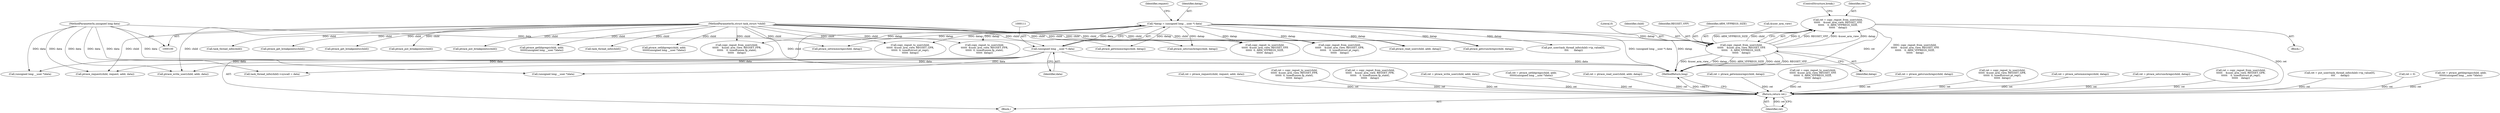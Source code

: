 digraph "0_linux_a4780adeefd042482f624f5e0d577bf9cdcbb760_0@API" {
"1000248" [label="(Call,ret = copy_regset_from_user(child,\n\t\t\t\t\t\t    &user_arm_view, REGSET_VFP,\n\t\t\t\t\t\t    0, ARM_VFPREGS_SIZE,\n\t\t\t\t\t\t    datap))"];
"1000250" [label="(Call,copy_regset_from_user(child,\n\t\t\t\t\t\t    &user_arm_view, REGSET_VFP,\n\t\t\t\t\t\t    0, ARM_VFPREGS_SIZE,\n\t\t\t\t\t\t    datap))"];
"1000101" [label="(MethodParameterIn,struct task_struct *child)"];
"1000108" [label="(Call,*datap = (unsigned long __user *) data)"];
"1000110" [label="(Call,(unsigned long __user *) data)"];
"1000104" [label="(MethodParameterIn,unsigned long data)"];
"1000308" [label="(Return,return ret;)"];
"1000199" [label="(Call,ret = put_user(task_thread_info(child)->tp_value[0],\n \t\t\t\t       datap))"];
"1000255" [label="(Literal,0)"];
"1000217" [label="(Call,ret = 0)"];
"1000213" [label="(Call,task_thread_info(child))"];
"1000211" [label="(Call,task_thread_info(child)->syscall = data)"];
"1000161" [label="(Call,copy_regset_to_user(child,\n\t\t\t\t\t\t  &user_arm_view, REGSET_FPR,\n\t\t\t\t\t\t  0, sizeof(union fp_state),\n\t\t\t\t\t\t  datap))"];
"1000251" [label="(Identifier,child)"];
"1000310" [label="(MethodReturn,long)"];
"1000119" [label="(Call,ptrace_read_user(child, addr, datap))"];
"1000254" [label="(Identifier,REGSET_VFP)"];
"1000114" [label="(Identifier,request)"];
"1000293" [label="(Call,(unsigned long __user *)data)"];
"1000282" [label="(Call,ptrace_get_breakpoints(child))"];
"1000268" [label="(Call,ret = ptrace_gethbpregs(child, addr,\n\t\t\t\t\t\t(unsigned long __user *)data))"];
"1000300" [label="(Call,ret = ptrace_request(child, request, addr, data))"];
"1000159" [label="(Call,ret = copy_regset_to_user(child,\n\t\t\t\t\t\t  &user_arm_view, REGSET_FPR,\n\t\t\t\t\t\t  0, sizeof(union fp_state),\n\t\t\t\t\t\t  datap))"];
"1000172" [label="(Call,ret = copy_regset_from_user(child,\n\t\t\t\t\t\t    &user_arm_view, REGSET_FPR,\n\t\t\t\t\t\t    0, sizeof(union fp_state),\n\t\t\t\t\t\t    datap))"];
"1000105" [label="(Block,)"];
"1000258" [label="(ControlStructure,break;)"];
"1000125" [label="(Call,ret = ptrace_write_user(child, addr, data))"];
"1000224" [label="(Call,ptrace_getcrunchregs(child, datap))"];
"1000262" [label="(Call,ptrace_get_breakpoints(child))"];
"1000201" [label="(Call,put_user(task_thread_info(child)->tp_value[0],\n \t\t\t\t       datap))"];
"1000288" [label="(Call,ret = ptrace_sethbpregs(child, addr,\n\t\t\t\t\t\t(unsigned long __user *)data))"];
"1000273" [label="(Call,(unsigned long __user *)data)"];
"1000108" [label="(Call,*datap = (unsigned long __user *) data)"];
"1000256" [label="(Identifier,ARM_VFPREGS_SIZE)"];
"1000115" [label="(Block,)"];
"1000276" [label="(Call,ptrace_put_breakpoints(child))"];
"1000296" [label="(Call,ptrace_put_breakpoints(child))"];
"1000104" [label="(MethodParameterIn,unsigned long data)"];
"1000270" [label="(Call,ptrace_gethbpregs(child, addr,\n\t\t\t\t\t\t(unsigned long __user *)data))"];
"1000117" [label="(Call,ret = ptrace_read_user(child, addr, datap))"];
"1000185" [label="(Call,ret = ptrace_getwmmxregs(child, datap))"];
"1000174" [label="(Call,copy_regset_from_user(child,\n\t\t\t\t\t\t    &user_arm_view, REGSET_FPR,\n\t\t\t\t\t\t    0, sizeof(union fp_state),\n\t\t\t\t\t\t    datap))"];
"1000110" [label="(Call,(unsigned long __user *) data)"];
"1000252" [label="(Call,&user_arm_view)"];
"1000236" [label="(Call,ret = copy_regset_to_user(child,\n\t\t\t\t\t\t  &user_arm_view, REGSET_VFP,\n\t\t\t\t\t\t  0, ARM_VFPREGS_SIZE,\n\t\t\t\t\t\t  datap))"];
"1000308" [label="(Return,return ret;)"];
"1000248" [label="(Call,ret = copy_regset_from_user(child,\n\t\t\t\t\t\t    &user_arm_view, REGSET_VFP,\n\t\t\t\t\t\t    0, ARM_VFPREGS_SIZE,\n\t\t\t\t\t\t    datap))"];
"1000135" [label="(Call,copy_regset_to_user(child,\n\t\t\t\t\t\t  &user_arm_view, REGSET_GPR,\n\t\t\t\t\t\t  0, sizeof(struct pt_regs),\n\t\t\t\t\t\t  datap))"];
"1000302" [label="(Call,ptrace_request(child, request, addr, data))"];
"1000222" [label="(Call,ret = ptrace_getcrunchregs(child, datap))"];
"1000133" [label="(Call,ret = copy_regset_to_user(child,\n\t\t\t\t\t\t  &user_arm_view, REGSET_GPR,\n\t\t\t\t\t\t  0, sizeof(struct pt_regs),\n\t\t\t\t\t\t  datap))"];
"1000187" [label="(Call,ptrace_getwmmxregs(child, datap))"];
"1000192" [label="(Call,ret = ptrace_setwmmxregs(child, datap))"];
"1000109" [label="(Identifier,datap)"];
"1000231" [label="(Call,ptrace_setcrunchregs(child, datap))"];
"1000229" [label="(Call,ret = ptrace_setcrunchregs(child, datap))"];
"1000127" [label="(Call,ptrace_write_user(child, addr, data))"];
"1000204" [label="(Call,task_thread_info(child))"];
"1000238" [label="(Call,copy_regset_to_user(child,\n\t\t\t\t\t\t  &user_arm_view, REGSET_VFP,\n\t\t\t\t\t\t  0, ARM_VFPREGS_SIZE,\n\t\t\t\t\t\t  datap))"];
"1000257" [label="(Identifier,datap)"];
"1000112" [label="(Identifier,data)"];
"1000250" [label="(Call,copy_regset_from_user(child,\n\t\t\t\t\t\t    &user_arm_view, REGSET_VFP,\n\t\t\t\t\t\t    0, ARM_VFPREGS_SIZE,\n\t\t\t\t\t\t    datap))"];
"1000101" [label="(MethodParameterIn,struct task_struct *child)"];
"1000146" [label="(Call,ret = copy_regset_from_user(child,\n\t\t\t\t\t\t    &user_arm_view, REGSET_GPR,\n\t\t\t\t\t\t    0, sizeof(struct pt_regs),\n\t\t\t\t\t\t    datap))"];
"1000148" [label="(Call,copy_regset_from_user(child,\n\t\t\t\t\t\t    &user_arm_view, REGSET_GPR,\n\t\t\t\t\t\t    0, sizeof(struct pt_regs),\n\t\t\t\t\t\t    datap))"];
"1000290" [label="(Call,ptrace_sethbpregs(child, addr,\n\t\t\t\t\t\t(unsigned long __user *)data))"];
"1000249" [label="(Identifier,ret)"];
"1000194" [label="(Call,ptrace_setwmmxregs(child, datap))"];
"1000309" [label="(Identifier,ret)"];
"1000248" -> "1000115"  [label="AST: "];
"1000248" -> "1000250"  [label="CFG: "];
"1000249" -> "1000248"  [label="AST: "];
"1000250" -> "1000248"  [label="AST: "];
"1000258" -> "1000248"  [label="CFG: "];
"1000248" -> "1000310"  [label="DDG: copy_regset_from_user(child,\n\t\t\t\t\t\t    &user_arm_view, REGSET_VFP,\n\t\t\t\t\t\t    0, ARM_VFPREGS_SIZE,\n\t\t\t\t\t\t    datap)"];
"1000248" -> "1000310"  [label="DDG: ret"];
"1000250" -> "1000248"  [label="DDG: 0"];
"1000250" -> "1000248"  [label="DDG: REGSET_VFP"];
"1000250" -> "1000248"  [label="DDG: &user_arm_view"];
"1000250" -> "1000248"  [label="DDG: datap"];
"1000250" -> "1000248"  [label="DDG: ARM_VFPREGS_SIZE"];
"1000250" -> "1000248"  [label="DDG: child"];
"1000248" -> "1000308"  [label="DDG: ret"];
"1000250" -> "1000257"  [label="CFG: "];
"1000251" -> "1000250"  [label="AST: "];
"1000252" -> "1000250"  [label="AST: "];
"1000254" -> "1000250"  [label="AST: "];
"1000255" -> "1000250"  [label="AST: "];
"1000256" -> "1000250"  [label="AST: "];
"1000257" -> "1000250"  [label="AST: "];
"1000250" -> "1000310"  [label="DDG: child"];
"1000250" -> "1000310"  [label="DDG: REGSET_VFP"];
"1000250" -> "1000310"  [label="DDG: &user_arm_view"];
"1000250" -> "1000310"  [label="DDG: datap"];
"1000250" -> "1000310"  [label="DDG: ARM_VFPREGS_SIZE"];
"1000101" -> "1000250"  [label="DDG: child"];
"1000108" -> "1000250"  [label="DDG: datap"];
"1000101" -> "1000100"  [label="AST: "];
"1000101" -> "1000310"  [label="DDG: child"];
"1000101" -> "1000119"  [label="DDG: child"];
"1000101" -> "1000127"  [label="DDG: child"];
"1000101" -> "1000135"  [label="DDG: child"];
"1000101" -> "1000148"  [label="DDG: child"];
"1000101" -> "1000161"  [label="DDG: child"];
"1000101" -> "1000174"  [label="DDG: child"];
"1000101" -> "1000187"  [label="DDG: child"];
"1000101" -> "1000194"  [label="DDG: child"];
"1000101" -> "1000204"  [label="DDG: child"];
"1000101" -> "1000213"  [label="DDG: child"];
"1000101" -> "1000224"  [label="DDG: child"];
"1000101" -> "1000231"  [label="DDG: child"];
"1000101" -> "1000238"  [label="DDG: child"];
"1000101" -> "1000262"  [label="DDG: child"];
"1000101" -> "1000270"  [label="DDG: child"];
"1000101" -> "1000276"  [label="DDG: child"];
"1000101" -> "1000282"  [label="DDG: child"];
"1000101" -> "1000290"  [label="DDG: child"];
"1000101" -> "1000296"  [label="DDG: child"];
"1000101" -> "1000302"  [label="DDG: child"];
"1000108" -> "1000105"  [label="AST: "];
"1000108" -> "1000110"  [label="CFG: "];
"1000109" -> "1000108"  [label="AST: "];
"1000110" -> "1000108"  [label="AST: "];
"1000114" -> "1000108"  [label="CFG: "];
"1000108" -> "1000310"  [label="DDG: (unsigned long __user *) data"];
"1000108" -> "1000310"  [label="DDG: datap"];
"1000110" -> "1000108"  [label="DDG: data"];
"1000108" -> "1000119"  [label="DDG: datap"];
"1000108" -> "1000135"  [label="DDG: datap"];
"1000108" -> "1000148"  [label="DDG: datap"];
"1000108" -> "1000161"  [label="DDG: datap"];
"1000108" -> "1000174"  [label="DDG: datap"];
"1000108" -> "1000187"  [label="DDG: datap"];
"1000108" -> "1000194"  [label="DDG: datap"];
"1000108" -> "1000201"  [label="DDG: datap"];
"1000108" -> "1000224"  [label="DDG: datap"];
"1000108" -> "1000231"  [label="DDG: datap"];
"1000108" -> "1000238"  [label="DDG: datap"];
"1000110" -> "1000112"  [label="CFG: "];
"1000111" -> "1000110"  [label="AST: "];
"1000112" -> "1000110"  [label="AST: "];
"1000110" -> "1000310"  [label="DDG: data"];
"1000104" -> "1000110"  [label="DDG: data"];
"1000110" -> "1000127"  [label="DDG: data"];
"1000110" -> "1000211"  [label="DDG: data"];
"1000110" -> "1000273"  [label="DDG: data"];
"1000110" -> "1000293"  [label="DDG: data"];
"1000110" -> "1000302"  [label="DDG: data"];
"1000104" -> "1000100"  [label="AST: "];
"1000104" -> "1000310"  [label="DDG: data"];
"1000104" -> "1000127"  [label="DDG: data"];
"1000104" -> "1000211"  [label="DDG: data"];
"1000104" -> "1000273"  [label="DDG: data"];
"1000104" -> "1000293"  [label="DDG: data"];
"1000104" -> "1000302"  [label="DDG: data"];
"1000308" -> "1000105"  [label="AST: "];
"1000308" -> "1000309"  [label="CFG: "];
"1000309" -> "1000308"  [label="AST: "];
"1000310" -> "1000308"  [label="CFG: "];
"1000308" -> "1000310"  [label="DDG: <RET>"];
"1000309" -> "1000308"  [label="DDG: ret"];
"1000199" -> "1000308"  [label="DDG: ret"];
"1000159" -> "1000308"  [label="DDG: ret"];
"1000268" -> "1000308"  [label="DDG: ret"];
"1000300" -> "1000308"  [label="DDG: ret"];
"1000217" -> "1000308"  [label="DDG: ret"];
"1000117" -> "1000308"  [label="DDG: ret"];
"1000229" -> "1000308"  [label="DDG: ret"];
"1000146" -> "1000308"  [label="DDG: ret"];
"1000185" -> "1000308"  [label="DDG: ret"];
"1000125" -> "1000308"  [label="DDG: ret"];
"1000222" -> "1000308"  [label="DDG: ret"];
"1000236" -> "1000308"  [label="DDG: ret"];
"1000288" -> "1000308"  [label="DDG: ret"];
"1000133" -> "1000308"  [label="DDG: ret"];
"1000192" -> "1000308"  [label="DDG: ret"];
"1000172" -> "1000308"  [label="DDG: ret"];
}
